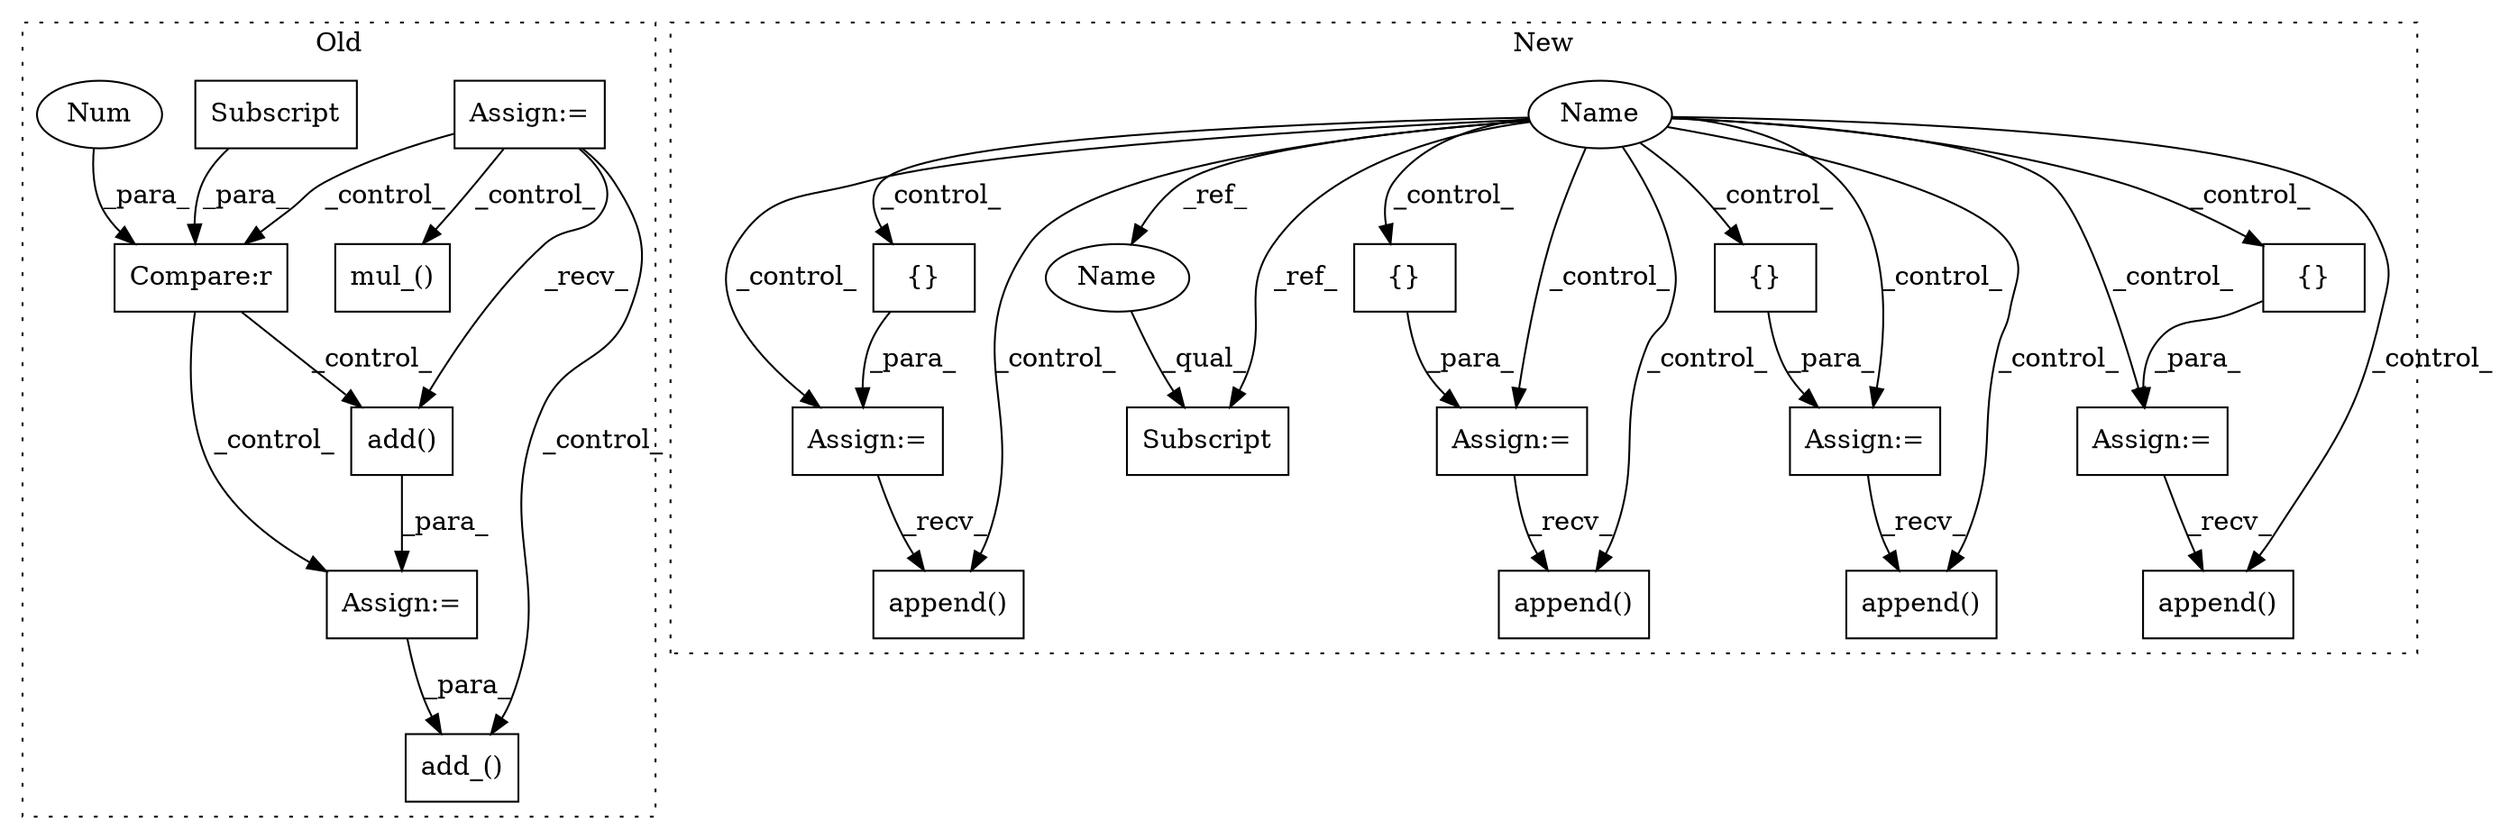digraph G {
subgraph cluster0 {
1 [label="add()" a="75" s="2863,2873" l="9,30" shape="box"];
4 [label="Assign:=" a="68" s="2860" l="3" shape="box"];
6 [label="add_()" a="75" s="2976,3005" l="25,18" shape="box"];
7 [label="Compare:r" a="40" s="2808" l="26" shape="box"];
8 [label="Num" a="76" s="2833" l="1" shape="ellipse"];
9 [label="Assign:=" a="68" s="2128" l="3" shape="box"];
10 [label="mul_()" a="75" s="3150,3168" l="13,1" shape="box"];
23 [label="Subscript" a="63" s="2808,0" l="21,0" shape="box"];
label = "Old";
style="dotted";
}
subgraph cluster1 {
2 [label="{}" a="59" s="2172,2172" l="2,1" shape="box"];
3 [label="Assign:=" a="68" s="2169" l="3" shape="box"];
5 [label="append()" a="75" s="3128,3160" l="19,1" shape="box"];
11 [label="Name" a="87" s="2009" l="5" shape="ellipse"];
12 [label="{}" a="59" s="2091,2091" l="2,1" shape="box"];
13 [label="Subscript" a="63" s="2305,0" l="21,0" shape="box"];
14 [label="{}" a="59" s="2143,2143" l="2,1" shape="box"];
15 [label="append()" a="75" s="2992,3024" l="16,1" shape="box"];
16 [label="{}" a="59" s="2117,2117" l="2,1" shape="box"];
17 [label="append()" a="75" s="3042,3074" l="16,1" shape="box"];
18 [label="Assign:=" a="68" s="2088" l="3" shape="box"];
19 [label="append()" a="75" s="2609,2628" l="13,1" shape="box"];
20 [label="Assign:=" a="68" s="2114" l="3" shape="box"];
21 [label="Assign:=" a="68" s="2140" l="3" shape="box"];
22 [label="Name" a="87" s="2305" l="5" shape="ellipse"];
label = "New";
style="dotted";
}
1 -> 4 [label="_para_"];
2 -> 3 [label="_para_"];
3 -> 5 [label="_recv_"];
4 -> 6 [label="_para_"];
7 -> 4 [label="_control_"];
7 -> 1 [label="_control_"];
8 -> 7 [label="_para_"];
9 -> 1 [label="_recv_"];
9 -> 6 [label="_control_"];
9 -> 7 [label="_control_"];
9 -> 10 [label="_control_"];
11 -> 2 [label="_control_"];
11 -> 17 [label="_control_"];
11 -> 18 [label="_control_"];
11 -> 21 [label="_control_"];
11 -> 3 [label="_control_"];
11 -> 19 [label="_control_"];
11 -> 20 [label="_control_"];
11 -> 14 [label="_control_"];
11 -> 16 [label="_control_"];
11 -> 12 [label="_control_"];
11 -> 13 [label="_ref_"];
11 -> 5 [label="_control_"];
11 -> 15 [label="_control_"];
11 -> 22 [label="_ref_"];
12 -> 18 [label="_para_"];
14 -> 21 [label="_para_"];
16 -> 20 [label="_para_"];
18 -> 19 [label="_recv_"];
20 -> 15 [label="_recv_"];
21 -> 17 [label="_recv_"];
22 -> 13 [label="_qual_"];
23 -> 7 [label="_para_"];
}